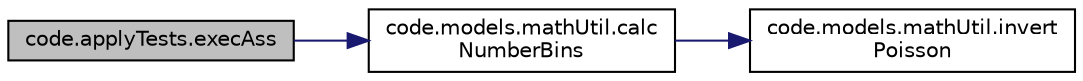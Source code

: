 digraph "code.applyTests.execAss"
{
  edge [fontname="Helvetica",fontsize="10",labelfontname="Helvetica",labelfontsize="10"];
  node [fontname="Helvetica",fontsize="10",shape=record];
  rankdir="LR";
  Node0 [label="code.applyTests.execAss",height=0.2,width=0.4,color="black", fillcolor="grey75", style="filled", fontcolor="black"];
  Node0 -> Node1 [color="midnightblue",fontsize="10",style="solid"];
  Node1 [label="code.models.mathUtil.calc\lNumberBins",height=0.2,width=0.4,color="black", fillcolor="white", style="filled",URL="$namespacecode_1_1models_1_1math_util.html#ac76d9979aa6ab0cd5be96f5935939528"];
  Node1 -> Node2 [color="midnightblue",fontsize="10",style="solid"];
  Node2 [label="code.models.mathUtil.invert\lPoisson",height=0.2,width=0.4,color="black", fillcolor="white", style="filled",URL="$namespacecode_1_1models_1_1math_util.html#ac0f6efe45f2da086c1225392a228983e"];
}
